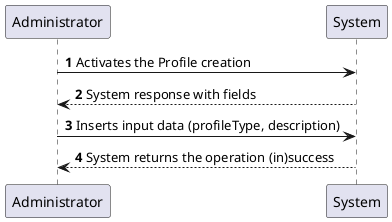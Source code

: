 @startuml
'https://plantuml.com/sequence-diagram

autonumber

Administrator -> System: Activates the Profile creation
System --> Administrator: System response with fields

Administrator -> System: Inserts input data (profileType, description)
Administrator <-- System: System returns the operation (in)success


@enduml